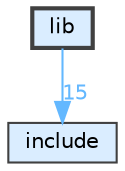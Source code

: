 digraph "c:/Users/Muddyblack/OneDrive - bwedu/12 Studium/01 DHBW/2. Semester/18 C und C++ Kurs/GenTxtSrcCode/lib"
{
 // LATEX_PDF_SIZE
  bgcolor="transparent";
  edge [fontname=Helvetica,fontsize=10,labelfontname=Helvetica,labelfontsize=10];
  node [fontname=Helvetica,fontsize=10,shape=box,height=0.2,width=0.4];
  compound=true
  dir_97aefd0d527b934f1d99a682da8fe6a9 [label="lib", fillcolor="#daedff", color="grey25", style="filled,bold", URL="dir_97aefd0d527b934f1d99a682da8fe6a9.html",tooltip=""];
  dir_d44c64559bbebec7f509842c48db8b23 [label="include", fillcolor="#daedff", color="grey25", style="filled", URL="dir_d44c64559bbebec7f509842c48db8b23.html",tooltip=""];
  dir_97aefd0d527b934f1d99a682da8fe6a9->dir_d44c64559bbebec7f509842c48db8b23 [headlabel="15", labeldistance=1.5 headhref="dir_000001_000000.html" color="steelblue1" fontcolor="steelblue1"];
}
